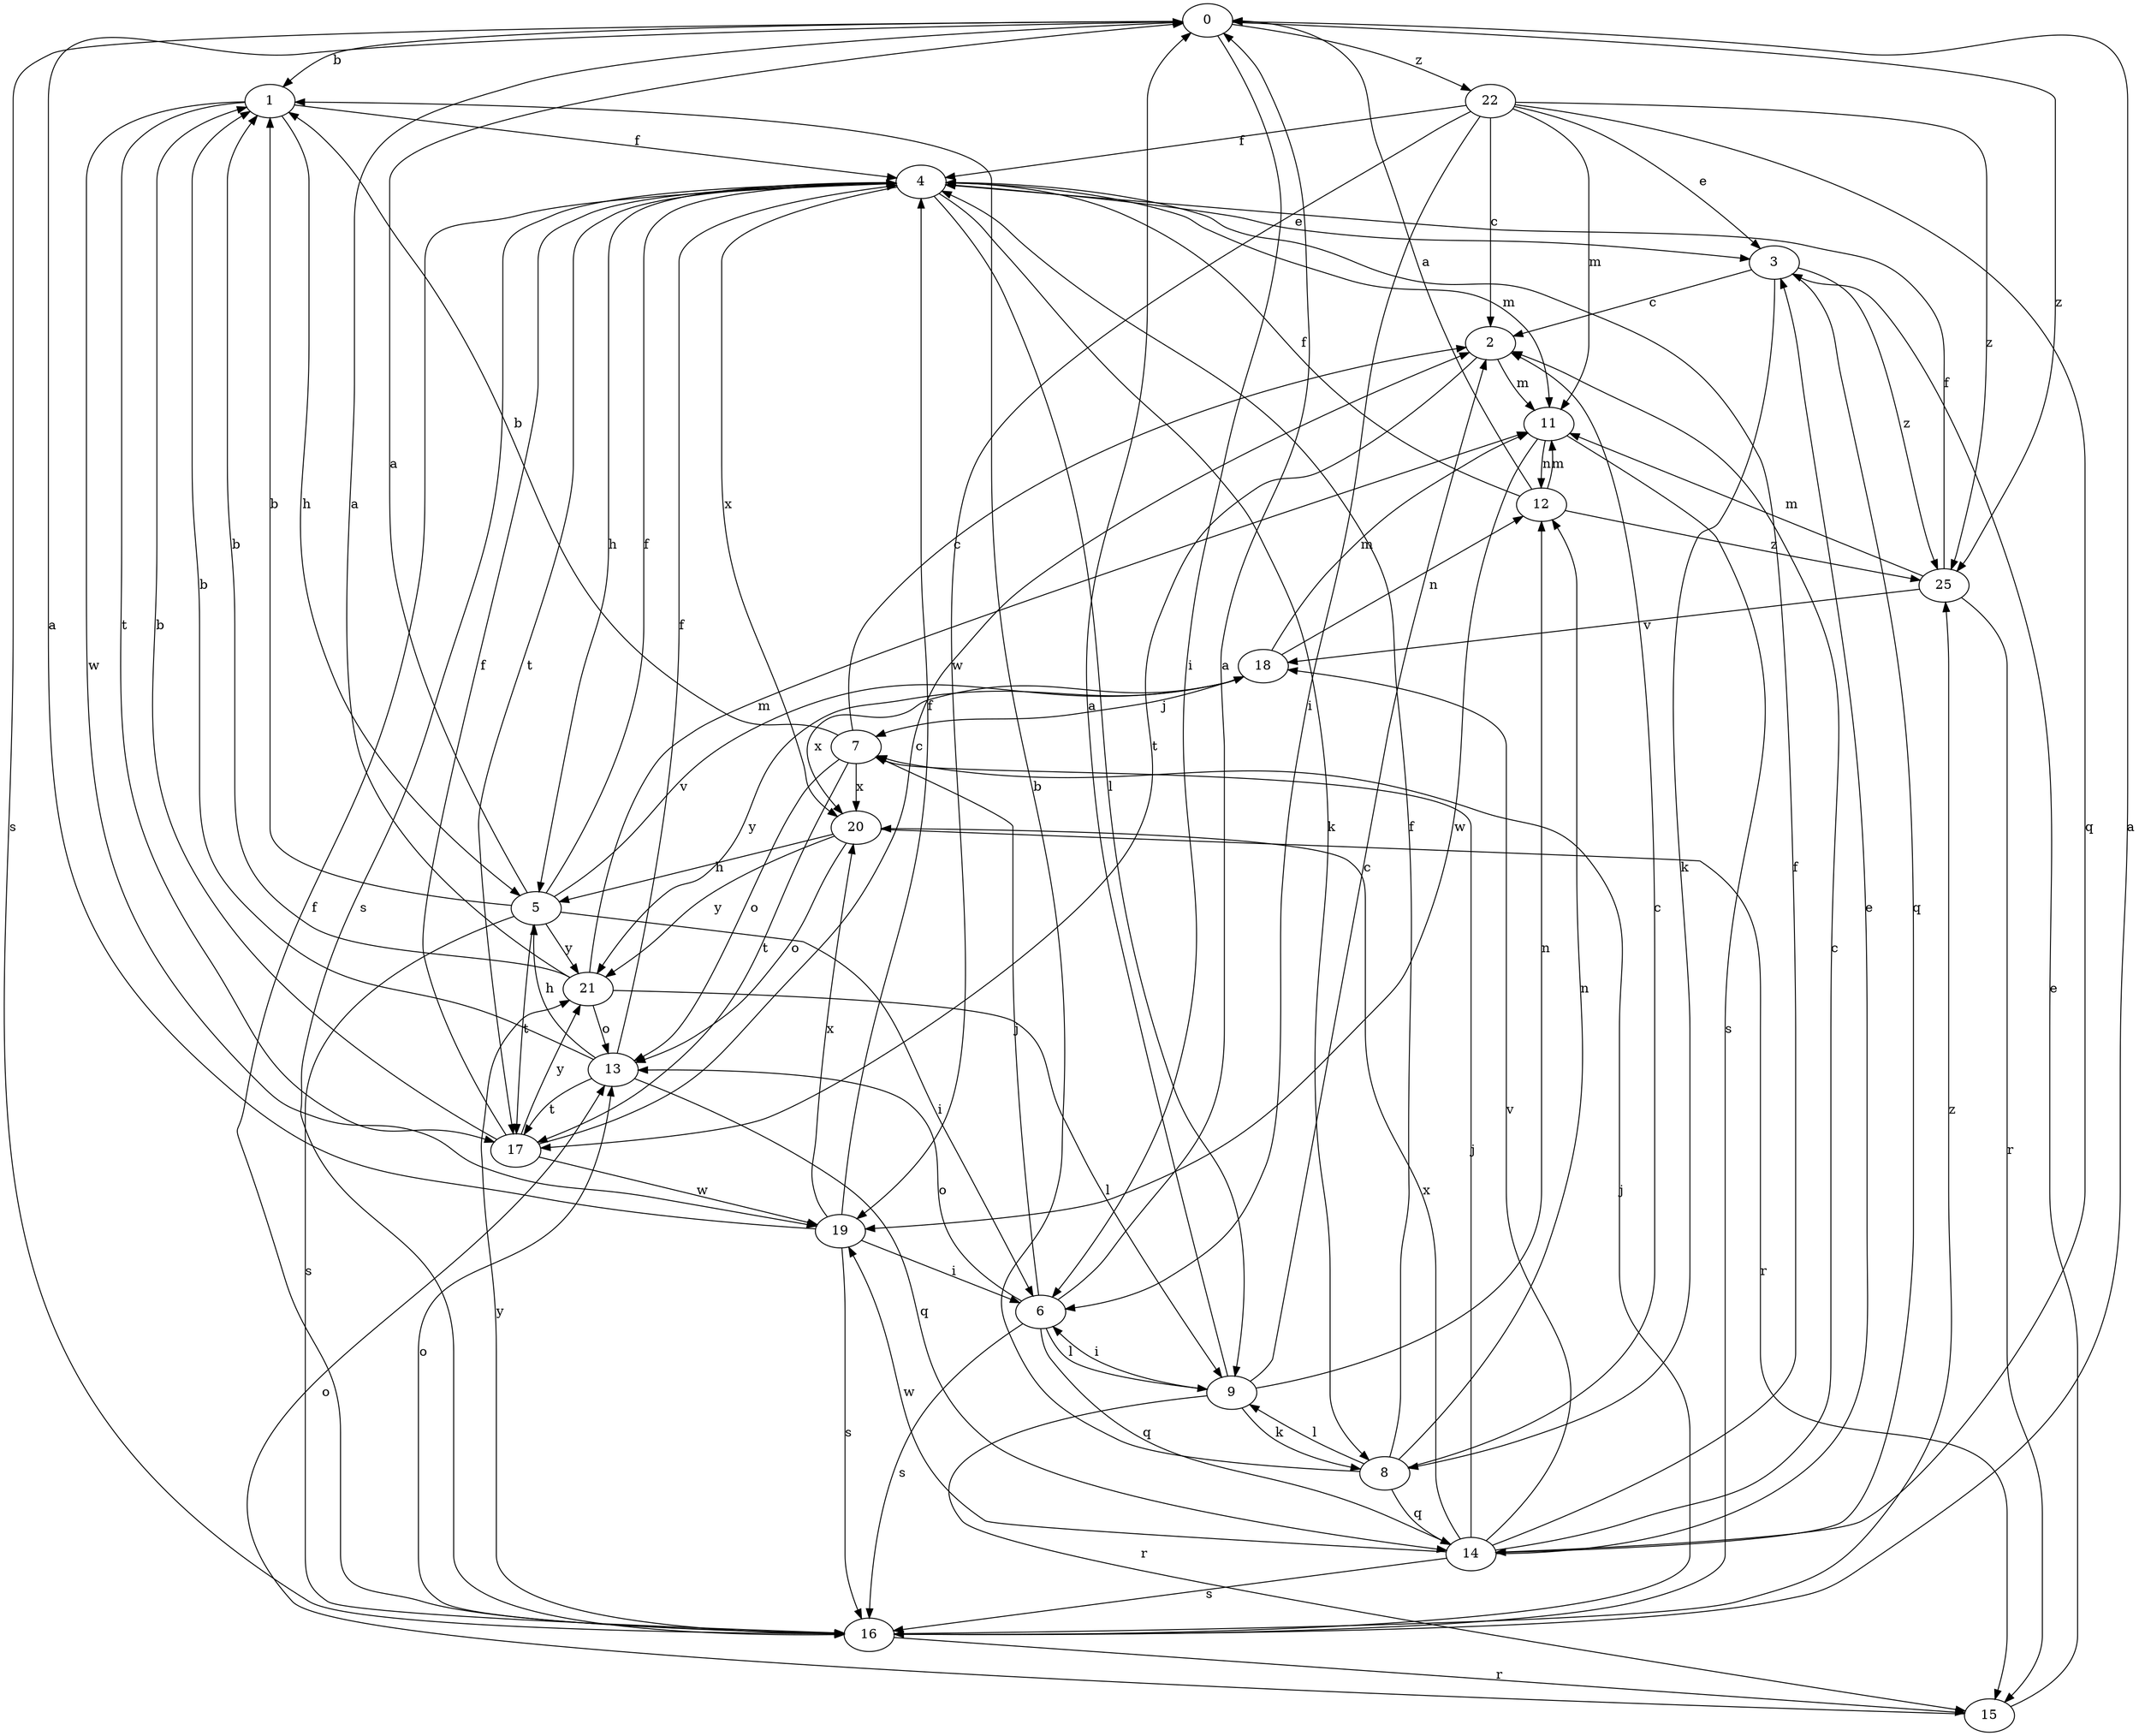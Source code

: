 strict digraph  {
0;
1;
2;
3;
4;
5;
6;
7;
8;
9;
11;
12;
13;
14;
15;
16;
17;
18;
19;
20;
21;
22;
25;
0 -> 1  [label=b];
0 -> 6  [label=i];
0 -> 16  [label=s];
0 -> 22  [label=z];
0 -> 25  [label=z];
1 -> 4  [label=f];
1 -> 5  [label=h];
1 -> 17  [label=t];
1 -> 19  [label=w];
2 -> 11  [label=m];
2 -> 17  [label=t];
3 -> 2  [label=c];
3 -> 8  [label=k];
3 -> 14  [label=q];
3 -> 25  [label=z];
4 -> 3  [label=e];
4 -> 5  [label=h];
4 -> 8  [label=k];
4 -> 9  [label=l];
4 -> 11  [label=m];
4 -> 16  [label=s];
4 -> 17  [label=t];
4 -> 20  [label=x];
5 -> 0  [label=a];
5 -> 1  [label=b];
5 -> 4  [label=f];
5 -> 6  [label=i];
5 -> 16  [label=s];
5 -> 17  [label=t];
5 -> 18  [label=v];
5 -> 21  [label=y];
6 -> 0  [label=a];
6 -> 7  [label=j];
6 -> 9  [label=l];
6 -> 13  [label=o];
6 -> 14  [label=q];
6 -> 16  [label=s];
7 -> 1  [label=b];
7 -> 2  [label=c];
7 -> 13  [label=o];
7 -> 17  [label=t];
7 -> 20  [label=x];
8 -> 1  [label=b];
8 -> 2  [label=c];
8 -> 4  [label=f];
8 -> 9  [label=l];
8 -> 12  [label=n];
8 -> 14  [label=q];
9 -> 0  [label=a];
9 -> 2  [label=c];
9 -> 6  [label=i];
9 -> 8  [label=k];
9 -> 12  [label=n];
9 -> 15  [label=r];
11 -> 12  [label=n];
11 -> 16  [label=s];
11 -> 19  [label=w];
12 -> 0  [label=a];
12 -> 4  [label=f];
12 -> 11  [label=m];
12 -> 25  [label=z];
13 -> 1  [label=b];
13 -> 4  [label=f];
13 -> 5  [label=h];
13 -> 14  [label=q];
13 -> 17  [label=t];
14 -> 2  [label=c];
14 -> 3  [label=e];
14 -> 4  [label=f];
14 -> 7  [label=j];
14 -> 16  [label=s];
14 -> 18  [label=v];
14 -> 19  [label=w];
14 -> 20  [label=x];
15 -> 3  [label=e];
15 -> 13  [label=o];
16 -> 0  [label=a];
16 -> 4  [label=f];
16 -> 7  [label=j];
16 -> 13  [label=o];
16 -> 15  [label=r];
16 -> 21  [label=y];
16 -> 25  [label=z];
17 -> 1  [label=b];
17 -> 2  [label=c];
17 -> 4  [label=f];
17 -> 19  [label=w];
17 -> 21  [label=y];
18 -> 7  [label=j];
18 -> 11  [label=m];
18 -> 12  [label=n];
18 -> 20  [label=x];
18 -> 21  [label=y];
19 -> 0  [label=a];
19 -> 4  [label=f];
19 -> 6  [label=i];
19 -> 16  [label=s];
19 -> 20  [label=x];
20 -> 5  [label=h];
20 -> 13  [label=o];
20 -> 15  [label=r];
20 -> 21  [label=y];
21 -> 0  [label=a];
21 -> 1  [label=b];
21 -> 9  [label=l];
21 -> 11  [label=m];
21 -> 13  [label=o];
22 -> 2  [label=c];
22 -> 3  [label=e];
22 -> 4  [label=f];
22 -> 6  [label=i];
22 -> 11  [label=m];
22 -> 14  [label=q];
22 -> 19  [label=w];
22 -> 25  [label=z];
25 -> 4  [label=f];
25 -> 11  [label=m];
25 -> 15  [label=r];
25 -> 18  [label=v];
}
